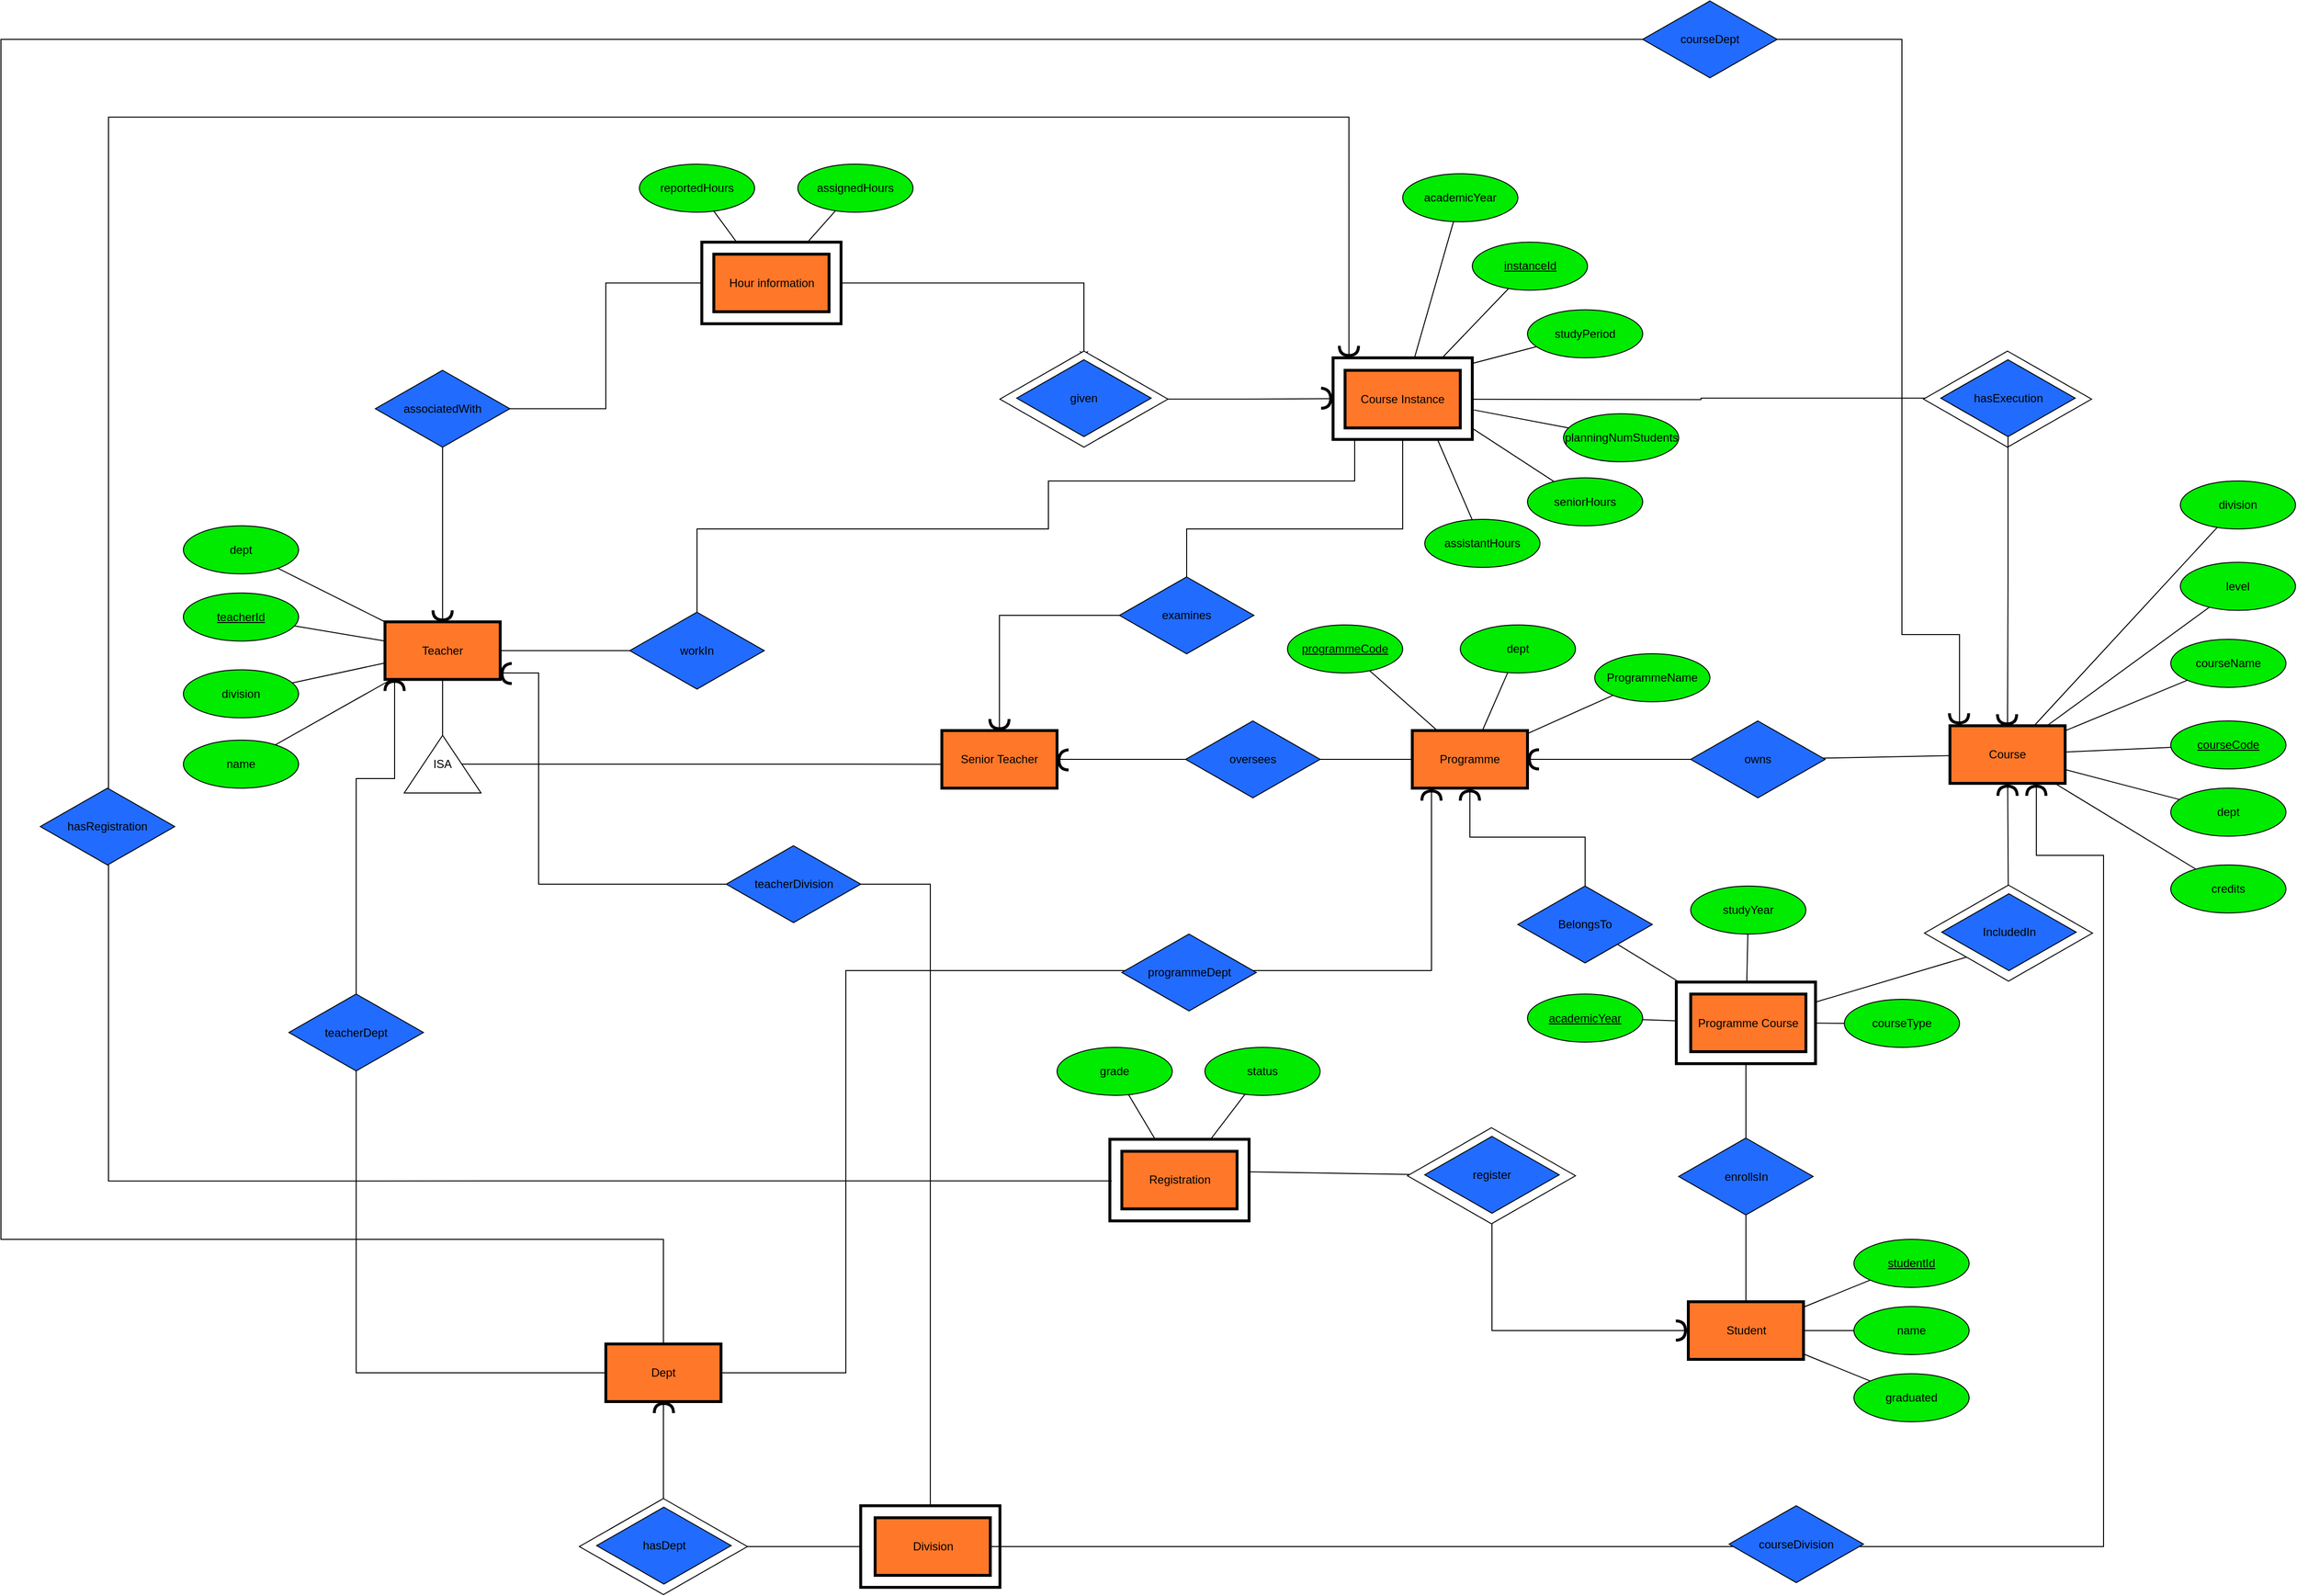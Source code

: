 <mxfile version="24.2.8" type="device">
  <diagram name="Página-1" id="mBDjjEcw4cKG5DQh-Xl2">
    <mxGraphModel dx="3160" dy="2407" grid="1" gridSize="10" guides="1" tooltips="1" connect="1" arrows="1" fold="1" page="1" pageScale="1" pageWidth="827" pageHeight="1169" math="0" shadow="0">
      <root>
        <mxCell id="0" />
        <mxCell id="1" parent="0" />
        <mxCell id="X4g94l9QdzFIB3vsX_Z2-153" style="edgeStyle=orthogonalEdgeStyle;rounded=0;orthogonalLoop=1;jettySize=auto;html=1;endArrow=none;endFill=0;startArrow=baseDash;startFill=0;" parent="1" source="X4g94l9QdzFIB3vsX_Z2-1" target="X4g94l9QdzFIB3vsX_Z2-152" edge="1">
          <mxGeometry relative="1" as="geometry" />
        </mxCell>
        <mxCell id="X4g94l9QdzFIB3vsX_Z2-1" value="Senior Teacher" style="rounded=0;whiteSpace=wrap;html=1;strokeWidth=3;fillColor=#FF7729;" parent="1" vertex="1">
          <mxGeometry x="190" y="80" width="120" height="60" as="geometry" />
        </mxCell>
        <mxCell id="X4g94l9QdzFIB3vsX_Z2-10" value="" style="rounded=0;orthogonalLoop=1;jettySize=auto;html=1;endArrow=none;endFill=0;" parent="1" source="X4g94l9QdzFIB3vsX_Z2-3" target="X4g94l9QdzFIB3vsX_Z2-11" edge="1">
          <mxGeometry relative="1" as="geometry" />
        </mxCell>
        <mxCell id="X4g94l9QdzFIB3vsX_Z2-3" value="name" style="ellipse;whiteSpace=wrap;html=1;fillColor=#00EB00;" parent="1" vertex="1">
          <mxGeometry x="-600" y="90" width="120" height="50" as="geometry" />
        </mxCell>
        <mxCell id="X4g94l9QdzFIB3vsX_Z2-269" style="edgeStyle=orthogonalEdgeStyle;rounded=0;orthogonalLoop=1;jettySize=auto;html=1;endArrow=none;endFill=0;" parent="1" source="X4g94l9QdzFIB3vsX_Z2-11" target="X4g94l9QdzFIB3vsX_Z2-268" edge="1">
          <mxGeometry relative="1" as="geometry" />
        </mxCell>
        <mxCell id="IT_xZYxQ61ZV-D8Yhbmj-3" style="edgeStyle=orthogonalEdgeStyle;rounded=0;orthogonalLoop=1;jettySize=auto;html=1;endArrow=none;endFill=0;" parent="1" source="X4g94l9QdzFIB3vsX_Z2-11" target="IT_xZYxQ61ZV-D8Yhbmj-1" edge="1">
          <mxGeometry relative="1" as="geometry">
            <Array as="points">
              <mxPoint x="-330" y="70" />
              <mxPoint x="-330" y="70" />
            </Array>
          </mxGeometry>
        </mxCell>
        <mxCell id="JDC6ibPOijJ4rvLME-x0-4" style="edgeStyle=orthogonalEdgeStyle;rounded=0;orthogonalLoop=1;jettySize=auto;html=1;endArrow=none;endFill=0;" parent="1" source="X4g94l9QdzFIB3vsX_Z2-11" target="JDC6ibPOijJ4rvLME-x0-3" edge="1">
          <mxGeometry relative="1" as="geometry" />
        </mxCell>
        <mxCell id="X4g94l9QdzFIB3vsX_Z2-11" value="Teacher" style="rounded=0;whiteSpace=wrap;html=1;strokeWidth=3;fillColor=#FF7729;" parent="1" vertex="1">
          <mxGeometry x="-390" y="-33.25" width="120" height="60" as="geometry" />
        </mxCell>
        <mxCell id="X4g94l9QdzFIB3vsX_Z2-20" style="rounded=0;orthogonalLoop=1;jettySize=auto;html=1;endArrow=none;endFill=0;" parent="1" source="X4g94l9QdzFIB3vsX_Z2-12" target="X4g94l9QdzFIB3vsX_Z2-11" edge="1">
          <mxGeometry relative="1" as="geometry" />
        </mxCell>
        <mxCell id="X4g94l9QdzFIB3vsX_Z2-12" value="&lt;u&gt;teacherId&lt;/u&gt;" style="ellipse;whiteSpace=wrap;html=1;fillColor=#00EB00;" parent="1" vertex="1">
          <mxGeometry x="-600" y="-63.25" width="120" height="50" as="geometry" />
        </mxCell>
        <mxCell id="X4g94l9QdzFIB3vsX_Z2-24" value="" style="rounded=0;orthogonalLoop=1;jettySize=auto;html=1;endArrow=none;endFill=0;" parent="1" source="X4g94l9QdzFIB3vsX_Z2-15" target="X4g94l9QdzFIB3vsX_Z2-11" edge="1">
          <mxGeometry relative="1" as="geometry" />
        </mxCell>
        <mxCell id="X4g94l9QdzFIB3vsX_Z2-15" value="dept" style="ellipse;whiteSpace=wrap;html=1;fillColor=#00EB00;" parent="1" vertex="1">
          <mxGeometry x="-600" y="-133.25" width="120" height="50" as="geometry" />
        </mxCell>
        <mxCell id="X4g94l9QdzFIB3vsX_Z2-23" style="rounded=0;orthogonalLoop=1;jettySize=auto;html=1;endArrow=none;endFill=0;" parent="1" source="X4g94l9QdzFIB3vsX_Z2-19" target="X4g94l9QdzFIB3vsX_Z2-11" edge="1">
          <mxGeometry relative="1" as="geometry" />
        </mxCell>
        <mxCell id="X4g94l9QdzFIB3vsX_Z2-19" value="division" style="ellipse;whiteSpace=wrap;html=1;fillColor=#00EB00;" parent="1" vertex="1">
          <mxGeometry x="-600" y="16.75" width="120" height="50" as="geometry" />
        </mxCell>
        <mxCell id="X4g94l9QdzFIB3vsX_Z2-161" style="edgeStyle=orthogonalEdgeStyle;rounded=0;orthogonalLoop=1;jettySize=auto;html=1;endArrow=none;endFill=0;" parent="1" source="X4g94l9QdzFIB3vsX_Z2-25" target="X4g94l9QdzFIB3vsX_Z2-159" edge="1">
          <mxGeometry relative="1" as="geometry" />
        </mxCell>
        <mxCell id="X4g94l9QdzFIB3vsX_Z2-25" value="Programme" style="rounded=0;whiteSpace=wrap;html=1;strokeWidth=3;fillColor=#FF7729;" parent="1" vertex="1">
          <mxGeometry x="680" y="80" width="120" height="60" as="geometry" />
        </mxCell>
        <mxCell id="X4g94l9QdzFIB3vsX_Z2-33" style="rounded=0;orthogonalLoop=1;jettySize=auto;html=1;endArrow=none;endFill=0;" parent="1" source="X4g94l9QdzFIB3vsX_Z2-26" target="X4g94l9QdzFIB3vsX_Z2-25" edge="1">
          <mxGeometry relative="1" as="geometry" />
        </mxCell>
        <mxCell id="X4g94l9QdzFIB3vsX_Z2-26" value="&lt;u&gt;programmeCode&lt;/u&gt;" style="ellipse;whiteSpace=wrap;html=1;fillColor=#00EB00;" parent="1" vertex="1">
          <mxGeometry x="550" y="-30" width="120" height="50" as="geometry" />
        </mxCell>
        <mxCell id="X4g94l9QdzFIB3vsX_Z2-34" value="" style="rounded=0;orthogonalLoop=1;jettySize=auto;html=1;endArrow=none;endFill=0;" parent="1" source="X4g94l9QdzFIB3vsX_Z2-27" target="X4g94l9QdzFIB3vsX_Z2-25" edge="1">
          <mxGeometry relative="1" as="geometry" />
        </mxCell>
        <mxCell id="X4g94l9QdzFIB3vsX_Z2-27" value="ProgrammeName" style="ellipse;whiteSpace=wrap;html=1;fillColor=#00EB00;" parent="1" vertex="1">
          <mxGeometry x="870" width="120" height="50" as="geometry" />
        </mxCell>
        <mxCell id="X4g94l9QdzFIB3vsX_Z2-31" style="rounded=0;orthogonalLoop=1;jettySize=auto;html=1;endArrow=none;endFill=0;" parent="1" source="X4g94l9QdzFIB3vsX_Z2-28" target="X4g94l9QdzFIB3vsX_Z2-25" edge="1">
          <mxGeometry relative="1" as="geometry" />
        </mxCell>
        <mxCell id="X4g94l9QdzFIB3vsX_Z2-28" value="dept" style="ellipse;whiteSpace=wrap;html=1;fillColor=#00EB00;" parent="1" vertex="1">
          <mxGeometry x="730" y="-30" width="120" height="50" as="geometry" />
        </mxCell>
        <mxCell id="X4g94l9QdzFIB3vsX_Z2-35" value="Course" style="rounded=0;whiteSpace=wrap;html=1;strokeWidth=3;fillColor=#FF7729;" parent="1" vertex="1">
          <mxGeometry x="1240" y="75" width="120" height="60" as="geometry" />
        </mxCell>
        <mxCell id="X4g94l9QdzFIB3vsX_Z2-36" style="rounded=0;orthogonalLoop=1;jettySize=auto;html=1;endArrow=none;endFill=0;" parent="1" source="X4g94l9QdzFIB3vsX_Z2-37" target="X4g94l9QdzFIB3vsX_Z2-35" edge="1">
          <mxGeometry relative="1" as="geometry" />
        </mxCell>
        <mxCell id="X4g94l9QdzFIB3vsX_Z2-37" value="&lt;u&gt;courseCode&lt;/u&gt;" style="ellipse;whiteSpace=wrap;html=1;fillColor=#00EB00;" parent="1" vertex="1">
          <mxGeometry x="1470" y="70" width="120" height="50" as="geometry" />
        </mxCell>
        <mxCell id="X4g94l9QdzFIB3vsX_Z2-38" value="" style="rounded=0;orthogonalLoop=1;jettySize=auto;html=1;endArrow=none;endFill=0;" parent="1" source="X4g94l9QdzFIB3vsX_Z2-39" target="X4g94l9QdzFIB3vsX_Z2-35" edge="1">
          <mxGeometry relative="1" as="geometry" />
        </mxCell>
        <mxCell id="X4g94l9QdzFIB3vsX_Z2-39" value="courseName" style="ellipse;whiteSpace=wrap;html=1;fillColor=#00EB00;" parent="1" vertex="1">
          <mxGeometry x="1470" y="-15" width="120" height="50" as="geometry" />
        </mxCell>
        <mxCell id="X4g94l9QdzFIB3vsX_Z2-40" style="rounded=0;orthogonalLoop=1;jettySize=auto;html=1;endArrow=none;endFill=0;" parent="1" source="X4g94l9QdzFIB3vsX_Z2-41" target="X4g94l9QdzFIB3vsX_Z2-35" edge="1">
          <mxGeometry relative="1" as="geometry" />
        </mxCell>
        <mxCell id="X4g94l9QdzFIB3vsX_Z2-41" value="credits" style="ellipse;whiteSpace=wrap;html=1;fillColor=#00EB00;" parent="1" vertex="1">
          <mxGeometry x="1470" y="220" width="120" height="50" as="geometry" />
        </mxCell>
        <mxCell id="X4g94l9QdzFIB3vsX_Z2-42" style="rounded=0;orthogonalLoop=1;jettySize=auto;html=1;endArrow=none;endFill=0;" parent="1" source="X4g94l9QdzFIB3vsX_Z2-43" target="X4g94l9QdzFIB3vsX_Z2-35" edge="1">
          <mxGeometry relative="1" as="geometry" />
        </mxCell>
        <mxCell id="X4g94l9QdzFIB3vsX_Z2-43" value="level" style="ellipse;whiteSpace=wrap;html=1;fillColor=#00EB00;" parent="1" vertex="1">
          <mxGeometry x="1480" y="-95.25" width="120" height="50" as="geometry" />
        </mxCell>
        <mxCell id="X4g94l9QdzFIB3vsX_Z2-45" style="rounded=0;orthogonalLoop=1;jettySize=auto;html=1;endArrow=none;endFill=0;" parent="1" source="X4g94l9QdzFIB3vsX_Z2-44" target="X4g94l9QdzFIB3vsX_Z2-35" edge="1">
          <mxGeometry relative="1" as="geometry" />
        </mxCell>
        <mxCell id="X4g94l9QdzFIB3vsX_Z2-44" value="dept" style="ellipse;whiteSpace=wrap;html=1;fillColor=#00EB00;" parent="1" vertex="1">
          <mxGeometry x="1470" y="140" width="120" height="50" as="geometry" />
        </mxCell>
        <mxCell id="X4g94l9QdzFIB3vsX_Z2-47" style="rounded=0;orthogonalLoop=1;jettySize=auto;html=1;endArrow=none;endFill=0;" parent="1" source="X4g94l9QdzFIB3vsX_Z2-46" target="X4g94l9QdzFIB3vsX_Z2-35" edge="1">
          <mxGeometry relative="1" as="geometry" />
        </mxCell>
        <mxCell id="X4g94l9QdzFIB3vsX_Z2-46" value="division" style="ellipse;whiteSpace=wrap;html=1;fillColor=#00EB00;" parent="1" vertex="1">
          <mxGeometry x="1480" y="-180" width="120" height="50" as="geometry" />
        </mxCell>
        <mxCell id="X4g94l9QdzFIB3vsX_Z2-171" style="rounded=0;orthogonalLoop=1;jettySize=auto;html=1;entryX=0;entryY=1;entryDx=0;entryDy=0;endArrow=none;endFill=0;" parent="1" source="X4g94l9QdzFIB3vsX_Z2-50" target="X4g94l9QdzFIB3vsX_Z2-167" edge="1">
          <mxGeometry relative="1" as="geometry" />
        </mxCell>
        <mxCell id="X4g94l9QdzFIB3vsX_Z2-174" style="rounded=0;orthogonalLoop=1;jettySize=auto;html=1;endArrow=none;endFill=0;" parent="1" source="X4g94l9QdzFIB3vsX_Z2-50" target="X4g94l9QdzFIB3vsX_Z2-173" edge="1">
          <mxGeometry relative="1" as="geometry" />
        </mxCell>
        <mxCell id="X4g94l9QdzFIB3vsX_Z2-50" value="" style="rounded=0;whiteSpace=wrap;html=1;strokeWidth=3;" parent="1" vertex="1">
          <mxGeometry x="955" y="342" width="145" height="85" as="geometry" />
        </mxCell>
        <mxCell id="X4g94l9QdzFIB3vsX_Z2-55" style="rounded=0;orthogonalLoop=1;jettySize=auto;html=1;endArrow=none;endFill=0;" parent="1" source="X4g94l9QdzFIB3vsX_Z2-56" target="X4g94l9QdzFIB3vsX_Z2-50" edge="1">
          <mxGeometry relative="1" as="geometry" />
        </mxCell>
        <mxCell id="X4g94l9QdzFIB3vsX_Z2-56" value="&lt;u&gt;academicYear&lt;/u&gt;" style="ellipse;whiteSpace=wrap;html=1;fillColor=#00EB00;" parent="1" vertex="1">
          <mxGeometry x="800" y="354.5" width="120" height="50" as="geometry" />
        </mxCell>
        <mxCell id="X4g94l9QdzFIB3vsX_Z2-57" style="rounded=0;orthogonalLoop=1;jettySize=auto;html=1;endArrow=none;endFill=0;" parent="1" source="X4g94l9QdzFIB3vsX_Z2-58" target="X4g94l9QdzFIB3vsX_Z2-50" edge="1">
          <mxGeometry relative="1" as="geometry">
            <mxPoint x="1154" y="474.886" as="targetPoint" />
          </mxGeometry>
        </mxCell>
        <mxCell id="X4g94l9QdzFIB3vsX_Z2-58" value="studyYear" style="ellipse;whiteSpace=wrap;html=1;fillColor=#00EB00;" parent="1" vertex="1">
          <mxGeometry x="970" y="242" width="120" height="50" as="geometry" />
        </mxCell>
        <mxCell id="X4g94l9QdzFIB3vsX_Z2-61" style="rounded=0;orthogonalLoop=1;jettySize=auto;html=1;endArrow=none;endFill=0;" parent="1" source="X4g94l9QdzFIB3vsX_Z2-62" target="X4g94l9QdzFIB3vsX_Z2-50" edge="1">
          <mxGeometry relative="1" as="geometry" />
        </mxCell>
        <mxCell id="X4g94l9QdzFIB3vsX_Z2-62" value="courseType" style="ellipse;whiteSpace=wrap;html=1;fillColor=#00EB00;" parent="1" vertex="1">
          <mxGeometry x="1130" y="360" width="120" height="50" as="geometry" />
        </mxCell>
        <mxCell id="X4g94l9QdzFIB3vsX_Z2-65" style="edgeStyle=orthogonalEdgeStyle;rounded=0;orthogonalLoop=1;jettySize=auto;html=1;exitX=0.5;exitY=1;exitDx=0;exitDy=0;" parent="1" edge="1">
          <mxGeometry relative="1" as="geometry">
            <mxPoint x="1262.5" y="310" as="sourcePoint" />
            <mxPoint x="1262.5" y="310" as="targetPoint" />
          </mxGeometry>
        </mxCell>
        <mxCell id="X4g94l9QdzFIB3vsX_Z2-189" style="edgeStyle=orthogonalEdgeStyle;rounded=0;orthogonalLoop=1;jettySize=auto;html=1;endArrow=none;endFill=0;" parent="1" target="X4g94l9QdzFIB3vsX_Z2-186" edge="1">
          <mxGeometry relative="1" as="geometry">
            <mxPoint x="730" y="-265.185" as="sourcePoint" />
          </mxGeometry>
        </mxCell>
        <mxCell id="X4g94l9QdzFIB3vsX_Z2-70" style="rounded=0;orthogonalLoop=1;jettySize=auto;html=1;endArrow=none;endFill=0;" parent="1" source="X4g94l9QdzFIB3vsX_Z2-71" edge="1">
          <mxGeometry relative="1" as="geometry">
            <mxPoint x="715.113" y="-295.25" as="targetPoint" />
          </mxGeometry>
        </mxCell>
        <mxCell id="X4g94l9QdzFIB3vsX_Z2-71" value="studyPeriod" style="ellipse;whiteSpace=wrap;html=1;fillColor=#00EB00;" parent="1" vertex="1">
          <mxGeometry x="800" y="-358.25" width="120" height="50" as="geometry" />
        </mxCell>
        <mxCell id="X4g94l9QdzFIB3vsX_Z2-72" style="rounded=0;orthogonalLoop=1;jettySize=auto;html=1;endArrow=none;endFill=0;" parent="1" source="X4g94l9QdzFIB3vsX_Z2-73" target="X4g94l9QdzFIB3vsX_Z2-194" edge="1">
          <mxGeometry relative="1" as="geometry">
            <mxPoint x="670" y="-295.25" as="targetPoint" />
          </mxGeometry>
        </mxCell>
        <mxCell id="X4g94l9QdzFIB3vsX_Z2-73" value="academicYear" style="ellipse;whiteSpace=wrap;html=1;fillColor=#00EB00;" parent="1" vertex="1">
          <mxGeometry x="670" y="-500" width="120" height="50" as="geometry" />
        </mxCell>
        <mxCell id="X4g94l9QdzFIB3vsX_Z2-74" style="rounded=0;orthogonalLoop=1;jettySize=auto;html=1;endArrow=none;endFill=0;" parent="1" source="X4g94l9QdzFIB3vsX_Z2-75" target="X4g94l9QdzFIB3vsX_Z2-194" edge="1">
          <mxGeometry relative="1" as="geometry">
            <mxPoint x="623.083" y="-295.25" as="targetPoint" />
          </mxGeometry>
        </mxCell>
        <mxCell id="X4g94l9QdzFIB3vsX_Z2-75" value="instanceId" style="ellipse;whiteSpace=wrap;html=1;fontStyle=4;fillColor=#00EB00;" parent="1" vertex="1">
          <mxGeometry x="742.5" y="-428.75" width="120" height="50" as="geometry" />
        </mxCell>
        <mxCell id="X4g94l9QdzFIB3vsX_Z2-78" style="edgeStyle=orthogonalEdgeStyle;rounded=0;orthogonalLoop=1;jettySize=auto;html=1;exitX=0.5;exitY=1;exitDx=0;exitDy=0;" parent="1" source="X4g94l9QdzFIB3vsX_Z2-75" target="X4g94l9QdzFIB3vsX_Z2-75" edge="1">
          <mxGeometry relative="1" as="geometry" />
        </mxCell>
        <mxCell id="X4g94l9QdzFIB3vsX_Z2-223" style="edgeStyle=orthogonalEdgeStyle;rounded=0;orthogonalLoop=1;jettySize=auto;html=1;" parent="1" source="X4g94l9QdzFIB3vsX_Z2-225" target="X4g94l9QdzFIB3vsX_Z2-218" edge="1">
          <mxGeometry relative="1" as="geometry">
            <mxPoint x="137.5" y="-357.75" as="sourcePoint" />
          </mxGeometry>
        </mxCell>
        <mxCell id="X4g94l9QdzFIB3vsX_Z2-112" style="edgeStyle=orthogonalEdgeStyle;rounded=0;orthogonalLoop=1;jettySize=auto;html=1;exitX=0.5;exitY=1;exitDx=0;exitDy=0;" parent="1" edge="1">
          <mxGeometry relative="1" as="geometry">
            <mxPoint x="380" y="414.5" as="sourcePoint" />
            <mxPoint x="380" y="414.5" as="targetPoint" />
          </mxGeometry>
        </mxCell>
        <mxCell id="X4g94l9QdzFIB3vsX_Z2-114" style="rounded=0;orthogonalLoop=1;jettySize=auto;html=1;endArrow=none;endFill=0;" parent="1" source="X4g94l9QdzFIB3vsX_Z2-113" target="X4g94l9QdzFIB3vsX_Z2-225" edge="1">
          <mxGeometry relative="1" as="geometry">
            <mxPoint x="-47.5" y="-454.933" as="targetPoint" />
          </mxGeometry>
        </mxCell>
        <mxCell id="X4g94l9QdzFIB3vsX_Z2-113" value="assignedHours" style="ellipse;whiteSpace=wrap;html=1;fillColor=#00EB00;" parent="1" vertex="1">
          <mxGeometry x="40" y="-510" width="120" height="50" as="geometry" />
        </mxCell>
        <mxCell id="X4g94l9QdzFIB3vsX_Z2-243" style="edgeStyle=orthogonalEdgeStyle;rounded=0;orthogonalLoop=1;jettySize=auto;html=1;endArrow=none;endFill=0;" parent="1" source="X4g94l9QdzFIB3vsX_Z2-124" target="X4g94l9QdzFIB3vsX_Z2-242" edge="1">
          <mxGeometry relative="1" as="geometry" />
        </mxCell>
        <mxCell id="X4g94l9QdzFIB3vsX_Z2-257" style="edgeStyle=orthogonalEdgeStyle;rounded=0;orthogonalLoop=1;jettySize=auto;html=1;endArrow=none;endFill=0;" parent="1" source="X4g94l9QdzFIB3vsX_Z2-124" target="X4g94l9QdzFIB3vsX_Z2-255" edge="1">
          <mxGeometry relative="1" as="geometry" />
        </mxCell>
        <mxCell id="X4g94l9QdzFIB3vsX_Z2-124" value="Student" style="rounded=0;whiteSpace=wrap;html=1;strokeWidth=3;fillColor=#FF7729;" parent="1" vertex="1">
          <mxGeometry x="967.5" y="675" width="120" height="60" as="geometry" />
        </mxCell>
        <mxCell id="X4g94l9QdzFIB3vsX_Z2-125" style="rounded=0;orthogonalLoop=1;jettySize=auto;html=1;endArrow=none;endFill=0;" parent="1" source="X4g94l9QdzFIB3vsX_Z2-126" target="X4g94l9QdzFIB3vsX_Z2-124" edge="1">
          <mxGeometry relative="1" as="geometry" />
        </mxCell>
        <mxCell id="X4g94l9QdzFIB3vsX_Z2-126" value="&lt;u&gt;studentId&lt;/u&gt;" style="ellipse;whiteSpace=wrap;html=1;fillColor=#00EB00;" parent="1" vertex="1">
          <mxGeometry x="1140" y="610" width="120" height="50" as="geometry" />
        </mxCell>
        <mxCell id="X4g94l9QdzFIB3vsX_Z2-127" style="rounded=0;orthogonalLoop=1;jettySize=auto;html=1;endArrow=none;endFill=0;" parent="1" source="X4g94l9QdzFIB3vsX_Z2-128" target="X4g94l9QdzFIB3vsX_Z2-124" edge="1">
          <mxGeometry relative="1" as="geometry" />
        </mxCell>
        <mxCell id="X4g94l9QdzFIB3vsX_Z2-128" value="name" style="ellipse;whiteSpace=wrap;html=1;fillColor=#00EB00;" parent="1" vertex="1">
          <mxGeometry x="1140" y="680" width="120" height="50" as="geometry" />
        </mxCell>
        <mxCell id="X4g94l9QdzFIB3vsX_Z2-134" style="rounded=0;orthogonalLoop=1;jettySize=auto;html=1;endArrow=none;endFill=0;" parent="1" source="X4g94l9QdzFIB3vsX_Z2-132" target="X4g94l9QdzFIB3vsX_Z2-124" edge="1">
          <mxGeometry relative="1" as="geometry" />
        </mxCell>
        <mxCell id="X4g94l9QdzFIB3vsX_Z2-132" value="graduated" style="ellipse;whiteSpace=wrap;html=1;fillColor=#00EB00;" parent="1" vertex="1">
          <mxGeometry x="1140" y="750" width="120" height="50" as="geometry" />
        </mxCell>
        <mxCell id="X4g94l9QdzFIB3vsX_Z2-261" style="rounded=0;orthogonalLoop=1;jettySize=auto;html=1;endArrow=none;endFill=0;" parent="1" source="X4g94l9QdzFIB3vsX_Z2-141" target="X4g94l9QdzFIB3vsX_Z2-252" edge="1">
          <mxGeometry relative="1" as="geometry" />
        </mxCell>
        <mxCell id="X4g94l9QdzFIB3vsX_Z2-141" value="status" style="ellipse;whiteSpace=wrap;html=1;fillColor=#00EB00;" parent="1" vertex="1">
          <mxGeometry x="464" y="410" width="120" height="50" as="geometry" />
        </mxCell>
        <mxCell id="X4g94l9QdzFIB3vsX_Z2-262" style="rounded=0;orthogonalLoop=1;jettySize=auto;html=1;endArrow=none;endFill=0;" parent="1" source="X4g94l9QdzFIB3vsX_Z2-143" target="X4g94l9QdzFIB3vsX_Z2-252" edge="1">
          <mxGeometry relative="1" as="geometry" />
        </mxCell>
        <mxCell id="X4g94l9QdzFIB3vsX_Z2-143" value="grade" style="ellipse;whiteSpace=wrap;html=1;fillColor=#00EB00;" parent="1" vertex="1">
          <mxGeometry x="310" y="410" width="120" height="50" as="geometry" />
        </mxCell>
        <mxCell id="X4g94l9QdzFIB3vsX_Z2-154" style="edgeStyle=orthogonalEdgeStyle;rounded=0;orthogonalLoop=1;jettySize=auto;html=1;endArrow=none;endFill=0;" parent="1" source="X4g94l9QdzFIB3vsX_Z2-152" target="X4g94l9QdzFIB3vsX_Z2-25" edge="1">
          <mxGeometry relative="1" as="geometry" />
        </mxCell>
        <mxCell id="X4g94l9QdzFIB3vsX_Z2-152" value="oversees" style="rhombus;whiteSpace=wrap;html=1;fillColor=#216BFF;" parent="1" vertex="1">
          <mxGeometry x="444" y="70" width="140" height="80" as="geometry" />
        </mxCell>
        <mxCell id="X4g94l9QdzFIB3vsX_Z2-157" value="" style="curved=1;endArrow=none;html=1;rounded=0;endFill=0;strokeWidth=3;" parent="1" edge="1">
          <mxGeometry width="50" height="50" relative="1" as="geometry">
            <mxPoint x="322" y="121" as="sourcePoint" />
            <mxPoint x="322" y="100" as="targetPoint" />
            <Array as="points">
              <mxPoint x="312" y="121" />
              <mxPoint x="312" y="101" />
            </Array>
          </mxGeometry>
        </mxCell>
        <mxCell id="X4g94l9QdzFIB3vsX_Z2-162" style="rounded=0;orthogonalLoop=1;jettySize=auto;html=1;endArrow=none;endFill=0;" parent="1" source="X4g94l9QdzFIB3vsX_Z2-159" target="X4g94l9QdzFIB3vsX_Z2-35" edge="1">
          <mxGeometry relative="1" as="geometry" />
        </mxCell>
        <mxCell id="X4g94l9QdzFIB3vsX_Z2-159" value="owns" style="rhombus;whiteSpace=wrap;html=1;fillColor=#216BFF;" parent="1" vertex="1">
          <mxGeometry x="970" y="70" width="140" height="80" as="geometry" />
        </mxCell>
        <mxCell id="X4g94l9QdzFIB3vsX_Z2-163" value="" style="curved=1;endArrow=none;html=1;rounded=0;endFill=0;strokeWidth=3;" parent="1" edge="1">
          <mxGeometry width="50" height="50" relative="1" as="geometry">
            <mxPoint x="812" y="120" as="sourcePoint" />
            <mxPoint x="812" y="100" as="targetPoint" />
            <Array as="points">
              <mxPoint x="802" y="120" />
              <mxPoint x="802" y="100" />
            </Array>
          </mxGeometry>
        </mxCell>
        <mxCell id="X4g94l9QdzFIB3vsX_Z2-172" style="rounded=0;orthogonalLoop=1;jettySize=auto;html=1;endArrow=none;endFill=0;" parent="1" source="X4g94l9QdzFIB3vsX_Z2-167" target="X4g94l9QdzFIB3vsX_Z2-35" edge="1">
          <mxGeometry relative="1" as="geometry" />
        </mxCell>
        <mxCell id="X4g94l9QdzFIB3vsX_Z2-167" value="" style="rhombus;whiteSpace=wrap;html=1;" parent="1" vertex="1">
          <mxGeometry x="1213.5" y="241" width="175" height="100" as="geometry" />
        </mxCell>
        <mxCell id="X4g94l9QdzFIB3vsX_Z2-164" value="&lt;span style=&quot;font-size: 12px;&quot;&gt;IncludedIn&lt;/span&gt;" style="rhombus;whiteSpace=wrap;html=1;fillColor=#216BFF;" parent="1" vertex="1">
          <mxGeometry x="1231.5" y="250" width="140" height="80" as="geometry" />
        </mxCell>
        <mxCell id="X4g94l9QdzFIB3vsX_Z2-170" value="Programme Course" style="rounded=0;whiteSpace=wrap;html=1;strokeWidth=3;fillColor=#FF7729;" parent="1" vertex="1">
          <mxGeometry x="970" y="354.5" width="120" height="60" as="geometry" />
        </mxCell>
        <mxCell id="X4g94l9QdzFIB3vsX_Z2-168" style="edgeStyle=orthogonalEdgeStyle;rounded=0;orthogonalLoop=1;jettySize=auto;html=1;exitX=0.5;exitY=1;exitDx=0;exitDy=0;" parent="1" source="X4g94l9QdzFIB3vsX_Z2-164" target="X4g94l9QdzFIB3vsX_Z2-164" edge="1">
          <mxGeometry relative="1" as="geometry" />
        </mxCell>
        <mxCell id="X4g94l9QdzFIB3vsX_Z2-175" style="rounded=0;orthogonalLoop=1;jettySize=auto;html=1;endArrow=none;endFill=0;edgeStyle=orthogonalEdgeStyle;" parent="1" source="X4g94l9QdzFIB3vsX_Z2-173" target="X4g94l9QdzFIB3vsX_Z2-25" edge="1">
          <mxGeometry relative="1" as="geometry" />
        </mxCell>
        <mxCell id="X4g94l9QdzFIB3vsX_Z2-173" value="BelongsTo" style="rhombus;whiteSpace=wrap;html=1;fillColor=#216BFF;" parent="1" vertex="1">
          <mxGeometry x="790" y="242" width="140" height="80" as="geometry" />
        </mxCell>
        <mxCell id="X4g94l9QdzFIB3vsX_Z2-178" style="edgeStyle=orthogonalEdgeStyle;rounded=0;orthogonalLoop=1;jettySize=auto;html=1;endArrow=none;endFill=0;" parent="1" source="X4g94l9QdzFIB3vsX_Z2-177" target="X4g94l9QdzFIB3vsX_Z2-1" edge="1">
          <mxGeometry relative="1" as="geometry" />
        </mxCell>
        <mxCell id="X4g94l9QdzFIB3vsX_Z2-182" style="edgeStyle=orthogonalEdgeStyle;rounded=0;orthogonalLoop=1;jettySize=auto;html=1;endArrow=none;endFill=0;" parent="1" source="X4g94l9QdzFIB3vsX_Z2-177" target="X4g94l9QdzFIB3vsX_Z2-194" edge="1">
          <mxGeometry relative="1" as="geometry">
            <mxPoint x="610" y="-265.25" as="targetPoint" />
            <Array as="points">
              <mxPoint x="670" y="-130" />
            </Array>
          </mxGeometry>
        </mxCell>
        <mxCell id="X4g94l9QdzFIB3vsX_Z2-177" value="examines" style="rhombus;whiteSpace=wrap;html=1;fillColor=#216BFF;" parent="1" vertex="1">
          <mxGeometry x="375" y="-80" width="140" height="80" as="geometry" />
        </mxCell>
        <mxCell id="X4g94l9QdzFIB3vsX_Z2-179" value="" style="curved=1;endArrow=none;html=1;rounded=0;endFill=0;strokeWidth=3;" parent="1" edge="1">
          <mxGeometry width="50" height="50" relative="1" as="geometry">
            <mxPoint x="260" y="68" as="sourcePoint" />
            <mxPoint x="240" y="68" as="targetPoint" />
            <Array as="points">
              <mxPoint x="260" y="78" />
              <mxPoint x="240" y="78" />
            </Array>
          </mxGeometry>
        </mxCell>
        <mxCell id="X4g94l9QdzFIB3vsX_Z2-184" style="edgeStyle=orthogonalEdgeStyle;rounded=0;orthogonalLoop=1;jettySize=auto;html=1;exitX=0.5;exitY=1;exitDx=0;exitDy=0;" parent="1" edge="1">
          <mxGeometry relative="1" as="geometry">
            <mxPoint x="1261.5" y="-246.25" as="sourcePoint" />
            <mxPoint x="1261.5" y="-246.25" as="targetPoint" />
          </mxGeometry>
        </mxCell>
        <mxCell id="X4g94l9QdzFIB3vsX_Z2-185" value="" style="rhombus;whiteSpace=wrap;html=1;" parent="1" vertex="1">
          <mxGeometry x="1212.5" y="-315.25" width="175" height="100" as="geometry" />
        </mxCell>
        <mxCell id="X4g94l9QdzFIB3vsX_Z2-191" style="edgeStyle=orthogonalEdgeStyle;rounded=0;orthogonalLoop=1;jettySize=auto;html=1;endArrow=none;endFill=0;" parent="1" source="X4g94l9QdzFIB3vsX_Z2-186" target="X4g94l9QdzFIB3vsX_Z2-35" edge="1">
          <mxGeometry relative="1" as="geometry" />
        </mxCell>
        <mxCell id="X4g94l9QdzFIB3vsX_Z2-186" value="&lt;span style=&quot;font-size: 12px;&quot;&gt;hasExecution&lt;/span&gt;" style="rhombus;whiteSpace=wrap;html=1;fillColor=#216BFF;" parent="1" vertex="1">
          <mxGeometry x="1230.5" y="-306.25" width="140" height="80" as="geometry" />
        </mxCell>
        <mxCell id="X4g94l9QdzFIB3vsX_Z2-187" style="edgeStyle=orthogonalEdgeStyle;rounded=0;orthogonalLoop=1;jettySize=auto;html=1;exitX=0.5;exitY=1;exitDx=0;exitDy=0;" parent="1" source="X4g94l9QdzFIB3vsX_Z2-186" target="X4g94l9QdzFIB3vsX_Z2-186" edge="1">
          <mxGeometry relative="1" as="geometry" />
        </mxCell>
        <mxCell id="X4g94l9QdzFIB3vsX_Z2-192" value="" style="rounded=0;whiteSpace=wrap;html=1;strokeWidth=3;" parent="1" vertex="1">
          <mxGeometry x="597.5" y="-308.25" width="145" height="85" as="geometry" />
        </mxCell>
        <mxCell id="X4g94l9QdzFIB3vsX_Z2-188" value="" style="curved=1;endArrow=none;html=1;rounded=0;endFill=0;strokeWidth=3;" parent="1" edge="1">
          <mxGeometry width="50" height="50" relative="1" as="geometry">
            <mxPoint x="1309.5" y="63" as="sourcePoint" />
            <mxPoint x="1289.5" y="63" as="targetPoint" />
            <Array as="points">
              <mxPoint x="1309.5" y="73" />
              <mxPoint x="1289.5" y="73" />
            </Array>
          </mxGeometry>
        </mxCell>
        <mxCell id="X4g94l9QdzFIB3vsX_Z2-194" value="Course Instance" style="rounded=0;whiteSpace=wrap;html=1;strokeWidth=3;fillColor=#FF7729;" parent="1" vertex="1">
          <mxGeometry x="610" y="-295.25" width="120" height="60" as="geometry" />
        </mxCell>
        <mxCell id="JDC6ibPOijJ4rvLME-x0-11" style="rounded=0;orthogonalLoop=1;jettySize=auto;html=1;entryX=0.75;entryY=1;entryDx=0;entryDy=0;endArrow=none;endFill=0;" parent="1" source="X4g94l9QdzFIB3vsX_Z2-196" target="X4g94l9QdzFIB3vsX_Z2-192" edge="1">
          <mxGeometry relative="1" as="geometry" />
        </mxCell>
        <mxCell id="X4g94l9QdzFIB3vsX_Z2-196" value="assistantHours" style="ellipse;whiteSpace=wrap;html=1;fillColor=#00EB00;" parent="1" vertex="1">
          <mxGeometry x="693" y="-140" width="120" height="50" as="geometry" />
        </mxCell>
        <mxCell id="X4g94l9QdzFIB3vsX_Z2-198" value="seniorHours" style="ellipse;whiteSpace=wrap;html=1;fillColor=#00EB00;" parent="1" vertex="1">
          <mxGeometry x="800" y="-183.25" width="120" height="50" as="geometry" />
        </mxCell>
        <mxCell id="X4g94l9QdzFIB3vsX_Z2-201" style="edgeStyle=orthogonalEdgeStyle;rounded=0;orthogonalLoop=1;jettySize=auto;html=1;exitX=0.5;exitY=1;exitDx=0;exitDy=0;" parent="1" edge="1">
          <mxGeometry relative="1" as="geometry">
            <mxPoint x="920" y="-160" as="sourcePoint" />
            <mxPoint x="920" y="-160" as="targetPoint" />
          </mxGeometry>
        </mxCell>
        <mxCell id="X4g94l9QdzFIB3vsX_Z2-204" value="planningNumStudents" style="ellipse;whiteSpace=wrap;html=1;fillColor=#00EB00;" parent="1" vertex="1">
          <mxGeometry x="837.5" y="-250" width="120" height="50" as="geometry" />
        </mxCell>
        <mxCell id="X4g94l9QdzFIB3vsX_Z2-206" style="edgeStyle=orthogonalEdgeStyle;rounded=0;orthogonalLoop=1;jettySize=auto;html=1;exitX=0.5;exitY=1;exitDx=0;exitDy=0;" parent="1" edge="1">
          <mxGeometry relative="1" as="geometry">
            <mxPoint x="849" y="-181" as="sourcePoint" />
            <mxPoint x="849" y="-181" as="targetPoint" />
          </mxGeometry>
        </mxCell>
        <mxCell id="X4g94l9QdzFIB3vsX_Z2-209" style="edgeStyle=orthogonalEdgeStyle;rounded=0;orthogonalLoop=1;jettySize=auto;html=1;exitX=0.5;exitY=1;exitDx=0;exitDy=0;" parent="1" edge="1">
          <mxGeometry relative="1" as="geometry">
            <mxPoint x="888" y="-161" as="sourcePoint" />
            <mxPoint x="888" y="-161" as="targetPoint" />
          </mxGeometry>
        </mxCell>
        <mxCell id="X4g94l9QdzFIB3vsX_Z2-216" style="edgeStyle=orthogonalEdgeStyle;rounded=0;orthogonalLoop=1;jettySize=auto;html=1;exitX=0.5;exitY=1;exitDx=0;exitDy=0;" parent="1" edge="1">
          <mxGeometry relative="1" as="geometry">
            <mxPoint x="299" y="-246.25" as="sourcePoint" />
            <mxPoint x="299" y="-246.25" as="targetPoint" />
          </mxGeometry>
        </mxCell>
        <mxCell id="X4g94l9QdzFIB3vsX_Z2-227" style="edgeStyle=orthogonalEdgeStyle;rounded=0;orthogonalLoop=1;jettySize=auto;html=1;endArrow=none;endFill=0;" parent="1" source="X4g94l9QdzFIB3vsX_Z2-217" target="X4g94l9QdzFIB3vsX_Z2-192" edge="1">
          <mxGeometry relative="1" as="geometry" />
        </mxCell>
        <mxCell id="X4g94l9QdzFIB3vsX_Z2-217" value="" style="rhombus;whiteSpace=wrap;html=1;" parent="1" vertex="1">
          <mxGeometry x="250.5" y="-315.25" width="175" height="100" as="geometry" />
        </mxCell>
        <mxCell id="X4g94l9QdzFIB3vsX_Z2-218" value="&lt;span style=&quot;font-size: 12px;&quot;&gt;given&lt;/span&gt;" style="rhombus;whiteSpace=wrap;html=1;fillColor=#216BFF;" parent="1" vertex="1">
          <mxGeometry x="268" y="-306.25" width="140" height="80" as="geometry" />
        </mxCell>
        <mxCell id="X4g94l9QdzFIB3vsX_Z2-219" style="edgeStyle=orthogonalEdgeStyle;rounded=0;orthogonalLoop=1;jettySize=auto;html=1;exitX=0.5;exitY=1;exitDx=0;exitDy=0;" parent="1" source="X4g94l9QdzFIB3vsX_Z2-218" target="X4g94l9QdzFIB3vsX_Z2-218" edge="1">
          <mxGeometry relative="1" as="geometry" />
        </mxCell>
        <mxCell id="X4g94l9QdzFIB3vsX_Z2-224" value="" style="rounded=0;whiteSpace=wrap;html=1;strokeWidth=3;" parent="1" vertex="1">
          <mxGeometry x="-60" y="-428.75" width="145" height="85" as="geometry" />
        </mxCell>
        <mxCell id="X4g94l9QdzFIB3vsX_Z2-225" value="Hour information" style="rounded=0;whiteSpace=wrap;html=1;strokeWidth=3;fillColor=#FF7729;" parent="1" vertex="1">
          <mxGeometry x="-47.5" y="-416.25" width="120" height="60" as="geometry" />
        </mxCell>
        <mxCell id="X4g94l9QdzFIB3vsX_Z2-228" value="" style="curved=1;endArrow=none;html=1;rounded=0;endFill=0;strokeWidth=3;" parent="1" edge="1">
          <mxGeometry width="50" height="50" relative="1" as="geometry">
            <mxPoint x="585" y="-255.75" as="sourcePoint" />
            <mxPoint x="585" y="-276.75" as="targetPoint" />
            <Array as="points">
              <mxPoint x="595" y="-255.75" />
              <mxPoint x="595" y="-275.75" />
            </Array>
          </mxGeometry>
        </mxCell>
        <mxCell id="X4g94l9QdzFIB3vsX_Z2-241" value="" style="curved=1;endArrow=none;html=1;rounded=0;endFill=0;strokeWidth=3;" parent="1" edge="1">
          <mxGeometry width="50" height="50" relative="1" as="geometry">
            <mxPoint x="624" y="-320.75" as="sourcePoint" />
            <mxPoint x="604" y="-320.75" as="targetPoint" />
            <Array as="points">
              <mxPoint x="624" y="-310.75" />
              <mxPoint x="604" y="-310.75" />
            </Array>
          </mxGeometry>
        </mxCell>
        <mxCell id="X4g94l9QdzFIB3vsX_Z2-245" style="edgeStyle=orthogonalEdgeStyle;rounded=0;orthogonalLoop=1;jettySize=auto;html=1;endArrow=none;endFill=0;" parent="1" source="X4g94l9QdzFIB3vsX_Z2-242" target="X4g94l9QdzFIB3vsX_Z2-50" edge="1">
          <mxGeometry relative="1" as="geometry" />
        </mxCell>
        <mxCell id="X4g94l9QdzFIB3vsX_Z2-242" value="enrollsIn" style="rhombus;whiteSpace=wrap;html=1;fillColor=#216BFF;" parent="1" vertex="1">
          <mxGeometry x="957.5" y="504.5" width="140" height="80" as="geometry" />
        </mxCell>
        <mxCell id="X4g94l9QdzFIB3vsX_Z2-251" value="" style="rounded=0;whiteSpace=wrap;html=1;strokeWidth=3;" parent="1" vertex="1">
          <mxGeometry x="365" y="505.75" width="145" height="85" as="geometry" />
        </mxCell>
        <mxCell id="X4g94l9QdzFIB3vsX_Z2-252" value="Registration" style="rounded=0;whiteSpace=wrap;html=1;strokeWidth=3;fillColor=#FF7729;" parent="1" vertex="1">
          <mxGeometry x="377.5" y="518.25" width="120" height="60" as="geometry" />
        </mxCell>
        <mxCell id="X4g94l9QdzFIB3vsX_Z2-253" style="edgeStyle=orthogonalEdgeStyle;rounded=0;orthogonalLoop=1;jettySize=auto;html=1;exitX=0.5;exitY=1;exitDx=0;exitDy=0;" parent="1" edge="1">
          <mxGeometry relative="1" as="geometry">
            <mxPoint x="724" y="562.75" as="sourcePoint" />
            <mxPoint x="724" y="562.75" as="targetPoint" />
          </mxGeometry>
        </mxCell>
        <mxCell id="X4g94l9QdzFIB3vsX_Z2-259" style="rounded=0;orthogonalLoop=1;jettySize=auto;html=1;entryX=0.991;entryY=0.399;entryDx=0;entryDy=0;endArrow=none;endFill=0;entryPerimeter=0;" parent="1" source="X4g94l9QdzFIB3vsX_Z2-254" target="X4g94l9QdzFIB3vsX_Z2-251" edge="1">
          <mxGeometry relative="1" as="geometry" />
        </mxCell>
        <mxCell id="X4g94l9QdzFIB3vsX_Z2-254" value="" style="rhombus;whiteSpace=wrap;html=1;" parent="1" vertex="1">
          <mxGeometry x="675" y="493.75" width="175" height="100" as="geometry" />
        </mxCell>
        <mxCell id="X4g94l9QdzFIB3vsX_Z2-255" value="&lt;span style=&quot;font-size: 12px;&quot;&gt;register&lt;/span&gt;" style="rhombus;whiteSpace=wrap;html=1;fillColor=#216BFF;" parent="1" vertex="1">
          <mxGeometry x="693" y="502.75" width="140" height="80" as="geometry" />
        </mxCell>
        <mxCell id="X4g94l9QdzFIB3vsX_Z2-256" style="edgeStyle=orthogonalEdgeStyle;rounded=0;orthogonalLoop=1;jettySize=auto;html=1;exitX=0.5;exitY=1;exitDx=0;exitDy=0;" parent="1" source="X4g94l9QdzFIB3vsX_Z2-255" target="X4g94l9QdzFIB3vsX_Z2-255" edge="1">
          <mxGeometry relative="1" as="geometry" />
        </mxCell>
        <mxCell id="X4g94l9QdzFIB3vsX_Z2-258" value="" style="curved=1;endArrow=none;html=1;rounded=0;endFill=0;strokeWidth=3;" parent="1" edge="1">
          <mxGeometry width="50" height="50" relative="1" as="geometry">
            <mxPoint x="954.5" y="715" as="sourcePoint" />
            <mxPoint x="954.5" y="695" as="targetPoint" />
            <Array as="points">
              <mxPoint x="964.5" y="715" />
              <mxPoint x="964.5" y="695" />
            </Array>
          </mxGeometry>
        </mxCell>
        <mxCell id="IT_xZYxQ61ZV-D8Yhbmj-2" style="edgeStyle=orthogonalEdgeStyle;rounded=0;orthogonalLoop=1;jettySize=auto;html=1;entryX=0.182;entryY=0.997;entryDx=0;entryDy=0;entryPerimeter=0;endArrow=none;endFill=0;" parent="1" source="X4g94l9QdzFIB3vsX_Z2-268" target="X4g94l9QdzFIB3vsX_Z2-192" edge="1">
          <mxGeometry relative="1" as="geometry">
            <Array as="points">
              <mxPoint x="-65" y="-130" />
              <mxPoint x="301" y="-130" />
              <mxPoint x="301" y="-180" />
              <mxPoint x="620" y="-180" />
              <mxPoint x="620" y="-223" />
            </Array>
          </mxGeometry>
        </mxCell>
        <mxCell id="X4g94l9QdzFIB3vsX_Z2-268" value="workIn" style="rhombus;whiteSpace=wrap;html=1;fillColor=#216BFF;" parent="1" vertex="1">
          <mxGeometry x="-135" y="-43.25" width="140" height="80" as="geometry" />
        </mxCell>
        <mxCell id="X4g94l9QdzFIB3vsX_Z2-272" value="" style="curved=1;endArrow=none;html=1;rounded=0;endFill=0;strokeWidth=3;" parent="1" edge="1">
          <mxGeometry width="50" height="50" relative="1" as="geometry">
            <mxPoint x="1310" y="148" as="sourcePoint" />
            <mxPoint x="1290" y="148" as="targetPoint" />
            <Array as="points">
              <mxPoint x="1310" y="138" />
              <mxPoint x="1290" y="138" />
            </Array>
          </mxGeometry>
        </mxCell>
        <mxCell id="IT_xZYxQ61ZV-D8Yhbmj-1" value="ISA" style="triangle;whiteSpace=wrap;html=1;direction=north;" parent="1" vertex="1">
          <mxGeometry x="-370" y="85" width="80" height="60" as="geometry" />
        </mxCell>
        <mxCell id="IT_xZYxQ61ZV-D8Yhbmj-4" style="edgeStyle=orthogonalEdgeStyle;rounded=0;orthogonalLoop=1;jettySize=auto;html=1;entryX=0.01;entryY=0.585;entryDx=0;entryDy=0;entryPerimeter=0;endArrow=none;endFill=0;" parent="1" source="IT_xZYxQ61ZV-D8Yhbmj-1" target="X4g94l9QdzFIB3vsX_Z2-1" edge="1">
          <mxGeometry relative="1" as="geometry" />
        </mxCell>
        <mxCell id="IT_xZYxQ61ZV-D8Yhbmj-5" value="" style="curved=1;endArrow=none;html=1;rounded=0;endFill=0;strokeWidth=3;" parent="1" edge="1">
          <mxGeometry width="50" height="50" relative="1" as="geometry">
            <mxPoint x="750" y="153" as="sourcePoint" />
            <mxPoint x="730" y="153" as="targetPoint" />
            <Array as="points">
              <mxPoint x="750" y="143" />
              <mxPoint x="730" y="143" />
            </Array>
          </mxGeometry>
        </mxCell>
        <mxCell id="JDC6ibPOijJ4rvLME-x0-2" style="rounded=0;orthogonalLoop=1;jettySize=auto;html=1;entryX=0.25;entryY=0;entryDx=0;entryDy=0;endArrow=none;endFill=0;" parent="1" source="JDC6ibPOijJ4rvLME-x0-1" target="X4g94l9QdzFIB3vsX_Z2-224" edge="1">
          <mxGeometry relative="1" as="geometry" />
        </mxCell>
        <mxCell id="JDC6ibPOijJ4rvLME-x0-1" value="reportedHours" style="ellipse;whiteSpace=wrap;html=1;fillColor=#00EB00;" parent="1" vertex="1">
          <mxGeometry x="-125" y="-510" width="120" height="50" as="geometry" />
        </mxCell>
        <mxCell id="JDC6ibPOijJ4rvLME-x0-5" style="edgeStyle=orthogonalEdgeStyle;rounded=0;orthogonalLoop=1;jettySize=auto;html=1;entryX=0;entryY=0.5;entryDx=0;entryDy=0;endArrow=none;endFill=0;" parent="1" source="JDC6ibPOijJ4rvLME-x0-3" target="X4g94l9QdzFIB3vsX_Z2-224" edge="1">
          <mxGeometry relative="1" as="geometry" />
        </mxCell>
        <mxCell id="JDC6ibPOijJ4rvLME-x0-3" value="&lt;span style=&quot;font-size: 12px;&quot;&gt;associatedWith&lt;/span&gt;" style="rhombus;whiteSpace=wrap;html=1;fillColor=#216BFF;" parent="1" vertex="1">
          <mxGeometry x="-400" y="-295.25" width="140" height="80" as="geometry" />
        </mxCell>
        <mxCell id="JDC6ibPOijJ4rvLME-x0-6" value="" style="curved=1;endArrow=none;html=1;rounded=0;endFill=0;strokeWidth=3;" parent="1" edge="1">
          <mxGeometry width="50" height="50" relative="1" as="geometry">
            <mxPoint x="-320" y="-45.25" as="sourcePoint" />
            <mxPoint x="-340" y="-45.25" as="targetPoint" />
            <Array as="points">
              <mxPoint x="-320" y="-35.25" />
              <mxPoint x="-340" y="-35.25" />
            </Array>
          </mxGeometry>
        </mxCell>
        <mxCell id="JDC6ibPOijJ4rvLME-x0-7" style="edgeStyle=orthogonalEdgeStyle;rounded=0;orthogonalLoop=1;jettySize=auto;html=1;entryX=0.114;entryY=-0.022;entryDx=0;entryDy=0;entryPerimeter=0;endArrow=none;endFill=0;" parent="1" target="X4g94l9QdzFIB3vsX_Z2-192" edge="1">
          <mxGeometry relative="1" as="geometry">
            <mxPoint x="367" y="549.156" as="sourcePoint" />
            <mxPoint x="597.47" y="-307.91" as="targetPoint" />
            <Array as="points">
              <mxPoint x="-678" y="549" />
              <mxPoint x="-678" y="-559" />
              <mxPoint x="614" y="-559" />
            </Array>
          </mxGeometry>
        </mxCell>
        <mxCell id="JDC6ibPOijJ4rvLME-x0-9" value="&lt;span style=&quot;font-size: 12px;&quot;&gt;hasRegistration&lt;/span&gt;" style="rhombus;whiteSpace=wrap;html=1;fillColor=#216BFF;" parent="1" vertex="1">
          <mxGeometry x="-749" y="140" width="140" height="80" as="geometry" />
        </mxCell>
        <mxCell id="JDC6ibPOijJ4rvLME-x0-12" style="rounded=0;orthogonalLoop=1;jettySize=auto;html=1;entryX=0.994;entryY=0.857;entryDx=0;entryDy=0;entryPerimeter=0;endArrow=none;endFill=0;" parent="1" source="X4g94l9QdzFIB3vsX_Z2-198" target="X4g94l9QdzFIB3vsX_Z2-192" edge="1">
          <mxGeometry relative="1" as="geometry" />
        </mxCell>
        <mxCell id="JDC6ibPOijJ4rvLME-x0-13" style="rounded=0;orthogonalLoop=1;jettySize=auto;html=1;entryX=1.012;entryY=0.639;entryDx=0;entryDy=0;entryPerimeter=0;endArrow=none;endFill=0;" parent="1" source="X4g94l9QdzFIB3vsX_Z2-204" target="X4g94l9QdzFIB3vsX_Z2-192" edge="1">
          <mxGeometry relative="1" as="geometry" />
        </mxCell>
        <mxCell id="Joof8ZYWThNUWHMLA3d3-10" style="edgeStyle=orthogonalEdgeStyle;rounded=0;orthogonalLoop=1;jettySize=auto;html=1;entryX=1;entryY=0.5;entryDx=0;entryDy=0;endArrow=none;endFill=0;" edge="1" parent="1" source="Joof8ZYWThNUWHMLA3d3-2" target="Joof8ZYWThNUWHMLA3d3-6">
          <mxGeometry relative="1" as="geometry" />
        </mxCell>
        <mxCell id="Joof8ZYWThNUWHMLA3d3-15" style="edgeStyle=orthogonalEdgeStyle;rounded=0;orthogonalLoop=1;jettySize=auto;html=1;endArrow=none;endFill=0;" edge="1" parent="1" source="Joof8ZYWThNUWHMLA3d3-17" target="X4g94l9QdzFIB3vsX_Z2-11">
          <mxGeometry relative="1" as="geometry">
            <Array as="points">
              <mxPoint x="-230" y="240" />
              <mxPoint x="-230" y="20" />
            </Array>
          </mxGeometry>
        </mxCell>
        <mxCell id="Joof8ZYWThNUWHMLA3d3-2" value="" style="rounded=0;whiteSpace=wrap;html=1;strokeWidth=3;" vertex="1" parent="1">
          <mxGeometry x="105.5" y="887.5" width="145" height="85" as="geometry" />
        </mxCell>
        <mxCell id="Joof8ZYWThNUWHMLA3d3-13" style="edgeStyle=orthogonalEdgeStyle;rounded=0;orthogonalLoop=1;jettySize=auto;html=1;entryX=0.75;entryY=1;entryDx=0;entryDy=0;endArrow=none;endFill=0;" edge="1" parent="1" source="Joof8ZYWThNUWHMLA3d3-3" target="X4g94l9QdzFIB3vsX_Z2-35">
          <mxGeometry relative="1" as="geometry">
            <Array as="points">
              <mxPoint x="1400" y="930" />
              <mxPoint x="1400" y="210" />
              <mxPoint x="1330" y="210" />
            </Array>
          </mxGeometry>
        </mxCell>
        <mxCell id="Joof8ZYWThNUWHMLA3d3-3" value="Division" style="rounded=0;whiteSpace=wrap;html=1;strokeWidth=3;fillColor=#FF7729;" vertex="1" parent="1">
          <mxGeometry x="120.5" y="900" width="120" height="60" as="geometry" />
        </mxCell>
        <mxCell id="Joof8ZYWThNUWHMLA3d3-11" style="edgeStyle=orthogonalEdgeStyle;rounded=0;orthogonalLoop=1;jettySize=auto;html=1;endArrow=none;endFill=0;" edge="1" parent="1" source="Joof8ZYWThNUWHMLA3d3-4" target="Joof8ZYWThNUWHMLA3d3-6">
          <mxGeometry relative="1" as="geometry" />
        </mxCell>
        <mxCell id="Joof8ZYWThNUWHMLA3d3-21" style="edgeStyle=orthogonalEdgeStyle;rounded=0;orthogonalLoop=1;jettySize=auto;html=1;endArrow=none;endFill=0;" edge="1" parent="1" source="Joof8ZYWThNUWHMLA3d3-4" target="X4g94l9QdzFIB3vsX_Z2-11">
          <mxGeometry relative="1" as="geometry">
            <Array as="points">
              <mxPoint x="-420" y="749" />
              <mxPoint x="-420" y="130" />
              <mxPoint x="-380" y="130" />
            </Array>
          </mxGeometry>
        </mxCell>
        <mxCell id="Joof8ZYWThNUWHMLA3d3-24" style="edgeStyle=orthogonalEdgeStyle;rounded=0;orthogonalLoop=1;jettySize=auto;html=1;endArrow=none;endFill=0;" edge="1" parent="1" source="Joof8ZYWThNUWHMLA3d3-4" target="X4g94l9QdzFIB3vsX_Z2-25">
          <mxGeometry relative="1" as="geometry">
            <Array as="points">
              <mxPoint x="90" y="749" />
              <mxPoint x="90" y="330" />
              <mxPoint x="700" y="330" />
            </Array>
          </mxGeometry>
        </mxCell>
        <mxCell id="Joof8ZYWThNUWHMLA3d3-27" style="edgeStyle=orthogonalEdgeStyle;rounded=0;orthogonalLoop=1;jettySize=auto;html=1;entryX=0.093;entryY=-0.065;entryDx=0;entryDy=0;endArrow=none;endFill=0;entryPerimeter=0;" edge="1" parent="1" source="Joof8ZYWThNUWHMLA3d3-4" target="X4g94l9QdzFIB3vsX_Z2-35">
          <mxGeometry relative="1" as="geometry">
            <Array as="points">
              <mxPoint x="-100" y="610" />
              <mxPoint x="-790" y="610" />
              <mxPoint x="-790" y="-640" />
              <mxPoint x="1190" y="-640" />
              <mxPoint x="1190" y="-20" />
              <mxPoint x="1250" y="-20" />
              <mxPoint x="1250" y="75" />
            </Array>
          </mxGeometry>
        </mxCell>
        <mxCell id="Joof8ZYWThNUWHMLA3d3-4" value="Dept" style="rounded=0;whiteSpace=wrap;html=1;strokeWidth=3;fillColor=#FF7729;" vertex="1" parent="1">
          <mxGeometry x="-160" y="719" width="120" height="60" as="geometry" />
        </mxCell>
        <mxCell id="Joof8ZYWThNUWHMLA3d3-5" style="edgeStyle=orthogonalEdgeStyle;rounded=0;orthogonalLoop=1;jettySize=auto;html=1;exitX=0.5;exitY=1;exitDx=0;exitDy=0;" edge="1" parent="1">
          <mxGeometry relative="1" as="geometry">
            <mxPoint x="-138.5" y="949" as="sourcePoint" />
            <mxPoint x="-138.5" y="949" as="targetPoint" />
          </mxGeometry>
        </mxCell>
        <mxCell id="Joof8ZYWThNUWHMLA3d3-6" value="" style="rhombus;whiteSpace=wrap;html=1;" vertex="1" parent="1">
          <mxGeometry x="-187.5" y="880" width="175" height="100" as="geometry" />
        </mxCell>
        <mxCell id="Joof8ZYWThNUWHMLA3d3-7" value="&lt;span style=&quot;font-size: 12px;&quot;&gt;hasDept&lt;/span&gt;" style="rhombus;whiteSpace=wrap;html=1;fillColor=#216BFF;" vertex="1" parent="1">
          <mxGeometry x="-169.5" y="889" width="140" height="80" as="geometry" />
        </mxCell>
        <mxCell id="Joof8ZYWThNUWHMLA3d3-8" style="edgeStyle=orthogonalEdgeStyle;rounded=0;orthogonalLoop=1;jettySize=auto;html=1;exitX=0.5;exitY=1;exitDx=0;exitDy=0;" edge="1" parent="1" source="Joof8ZYWThNUWHMLA3d3-7" target="Joof8ZYWThNUWHMLA3d3-7">
          <mxGeometry relative="1" as="geometry" />
        </mxCell>
        <mxCell id="Joof8ZYWThNUWHMLA3d3-12" value="" style="curved=1;endArrow=none;html=1;rounded=0;endFill=0;strokeWidth=3;" edge="1" parent="1">
          <mxGeometry width="50" height="50" relative="1" as="geometry">
            <mxPoint x="-89.5" y="791" as="sourcePoint" />
            <mxPoint x="-109.5" y="791" as="targetPoint" />
            <Array as="points">
              <mxPoint x="-89.5" y="781" />
              <mxPoint x="-109.5" y="781" />
            </Array>
          </mxGeometry>
        </mxCell>
        <mxCell id="Joof8ZYWThNUWHMLA3d3-14" value="" style="curved=1;endArrow=none;html=1;rounded=0;endFill=0;strokeWidth=3;" edge="1" parent="1">
          <mxGeometry width="50" height="50" relative="1" as="geometry">
            <mxPoint x="1340" y="148" as="sourcePoint" />
            <mxPoint x="1320" y="148" as="targetPoint" />
            <Array as="points">
              <mxPoint x="1340" y="138" />
              <mxPoint x="1320" y="138" />
            </Array>
          </mxGeometry>
        </mxCell>
        <mxCell id="Joof8ZYWThNUWHMLA3d3-16" value="" style="curved=1;endArrow=none;html=1;rounded=0;endFill=0;strokeWidth=3;" edge="1" parent="1">
          <mxGeometry width="50" height="50" relative="1" as="geometry">
            <mxPoint x="-258" y="31" as="sourcePoint" />
            <mxPoint x="-258" y="10" as="targetPoint" />
            <Array as="points">
              <mxPoint x="-268" y="31" />
              <mxPoint x="-268" y="11" />
            </Array>
          </mxGeometry>
        </mxCell>
        <mxCell id="Joof8ZYWThNUWHMLA3d3-18" value="" style="edgeStyle=orthogonalEdgeStyle;rounded=0;orthogonalLoop=1;jettySize=auto;html=1;endArrow=none;endFill=0;" edge="1" parent="1" source="Joof8ZYWThNUWHMLA3d3-2" target="Joof8ZYWThNUWHMLA3d3-17">
          <mxGeometry relative="1" as="geometry">
            <mxPoint x="178" y="888" as="sourcePoint" />
            <mxPoint x="-270" y="20" as="targetPoint" />
            <Array as="points">
              <mxPoint x="178" y="240" />
            </Array>
          </mxGeometry>
        </mxCell>
        <mxCell id="Joof8ZYWThNUWHMLA3d3-17" value="teacherDivision" style="rhombus;whiteSpace=wrap;html=1;fillColor=#216BFF;" vertex="1" parent="1">
          <mxGeometry x="-34.5" y="200" width="140" height="80" as="geometry" />
        </mxCell>
        <mxCell id="Joof8ZYWThNUWHMLA3d3-19" value="courseDivision" style="rhombus;whiteSpace=wrap;html=1;fillColor=#216BFF;" vertex="1" parent="1">
          <mxGeometry x="1010" y="887.5" width="140" height="80" as="geometry" />
        </mxCell>
        <mxCell id="Joof8ZYWThNUWHMLA3d3-22" value="teacherDept" style="rhombus;whiteSpace=wrap;html=1;fillColor=#216BFF;" vertex="1" parent="1">
          <mxGeometry x="-490" y="354.5" width="140" height="80" as="geometry" />
        </mxCell>
        <mxCell id="Joof8ZYWThNUWHMLA3d3-23" value="" style="curved=1;endArrow=none;html=1;rounded=0;endFill=0;strokeWidth=3;" edge="1" parent="1">
          <mxGeometry width="50" height="50" relative="1" as="geometry">
            <mxPoint x="-370" y="38.75" as="sourcePoint" />
            <mxPoint x="-390" y="38.75" as="targetPoint" />
            <Array as="points">
              <mxPoint x="-370" y="28.75" />
              <mxPoint x="-390" y="28.75" />
            </Array>
          </mxGeometry>
        </mxCell>
        <mxCell id="Joof8ZYWThNUWHMLA3d3-25" value="" style="curved=1;endArrow=none;html=1;rounded=0;endFill=0;strokeWidth=3;" edge="1" parent="1">
          <mxGeometry width="50" height="50" relative="1" as="geometry">
            <mxPoint x="710" y="153" as="sourcePoint" />
            <mxPoint x="690" y="153" as="targetPoint" />
            <Array as="points">
              <mxPoint x="710" y="143" />
              <mxPoint x="690" y="143" />
            </Array>
          </mxGeometry>
        </mxCell>
        <mxCell id="Joof8ZYWThNUWHMLA3d3-26" value="programmeDept" style="rhombus;whiteSpace=wrap;html=1;fillColor=#216BFF;" vertex="1" parent="1">
          <mxGeometry x="377.5" y="292" width="140" height="80" as="geometry" />
        </mxCell>
        <mxCell id="Joof8ZYWThNUWHMLA3d3-28" value="courseDept" style="rhombus;whiteSpace=wrap;html=1;fillColor=#216BFF;" vertex="1" parent="1">
          <mxGeometry x="920" y="-680" width="140" height="80" as="geometry" />
        </mxCell>
        <mxCell id="Joof8ZYWThNUWHMLA3d3-30" value="" style="curved=1;endArrow=none;html=1;rounded=0;endFill=0;strokeWidth=3;" edge="1" parent="1">
          <mxGeometry width="50" height="50" relative="1" as="geometry">
            <mxPoint x="1259.5" y="62" as="sourcePoint" />
            <mxPoint x="1239.5" y="62" as="targetPoint" />
            <Array as="points">
              <mxPoint x="1259.5" y="72" />
              <mxPoint x="1239.5" y="72" />
            </Array>
          </mxGeometry>
        </mxCell>
      </root>
    </mxGraphModel>
  </diagram>
</mxfile>
